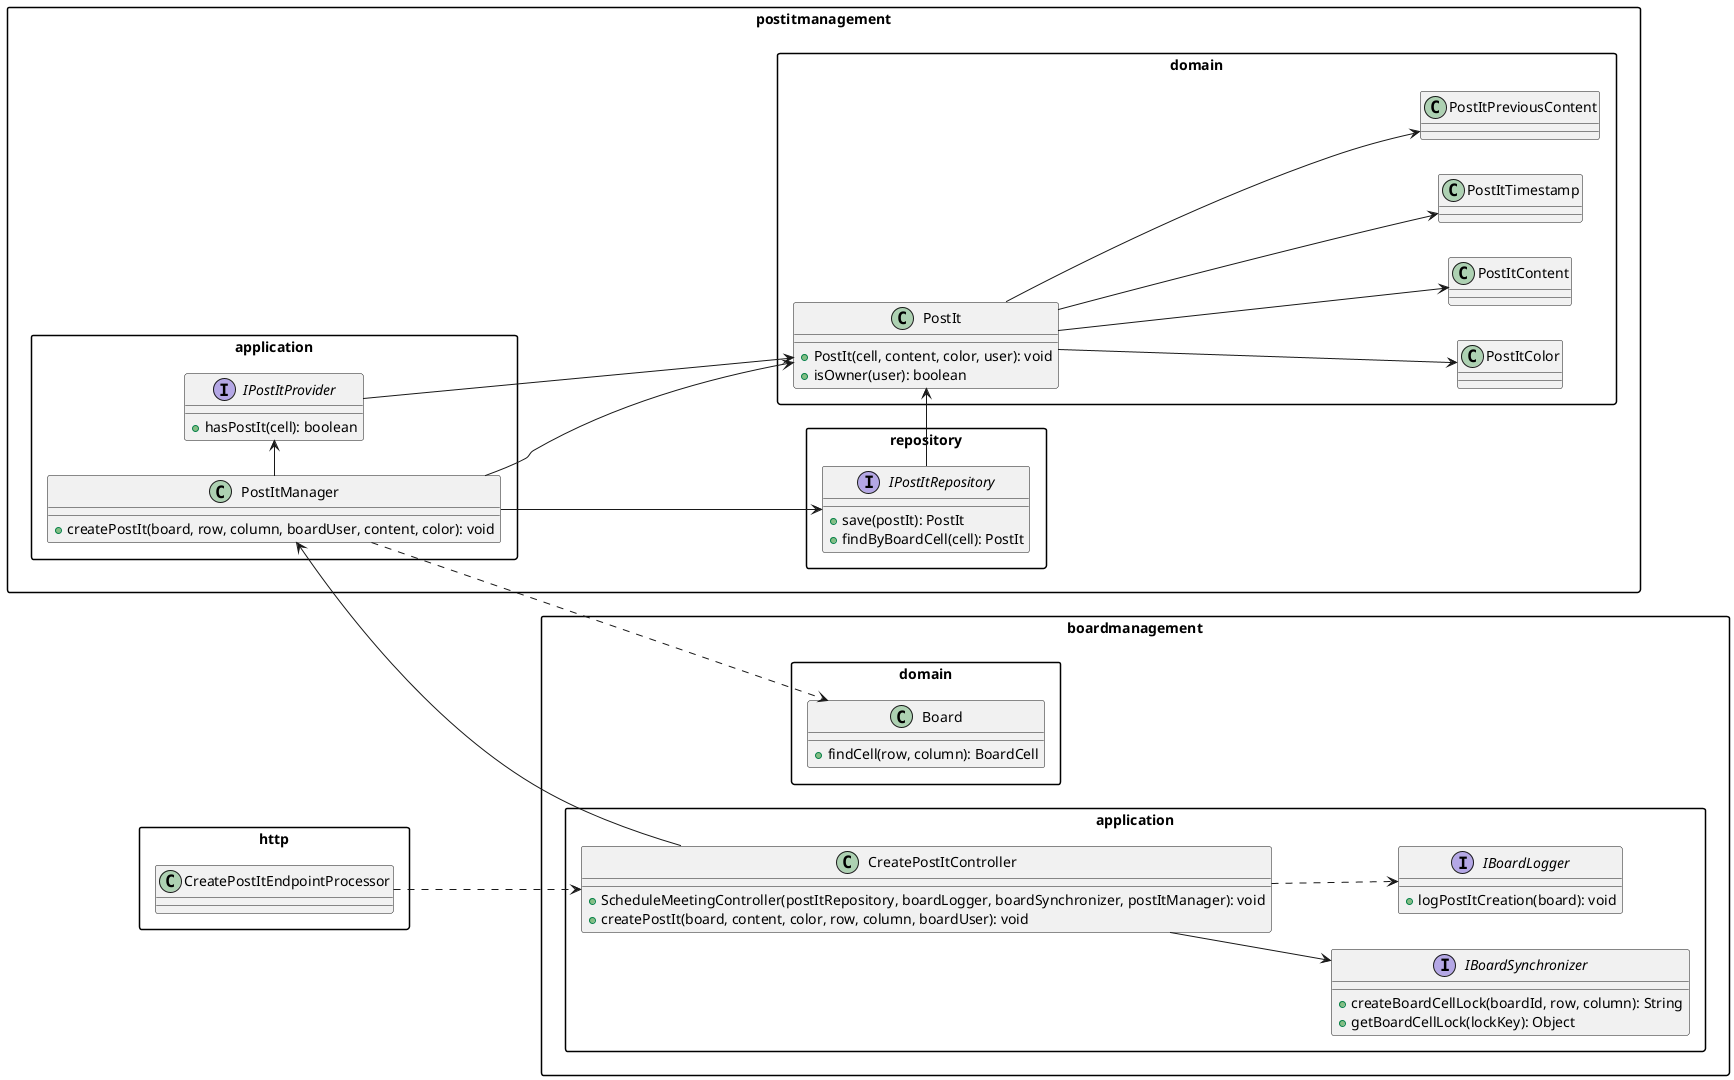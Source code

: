 @startuml

skinparam packageStyle rect
skinparam defaultFontName FG Virgil
skinparam shadowing false

left to right direction

package http {

    class CreatePostItEndpointProcessor {}

}

package boardmanagement {

    package application {

        class CreatePostItController {
            + ScheduleMeetingController(postItRepository, boardLogger, boardSynchronizer, postItManager): void
            + createPostIt(board, content, color, row, column, boardUser): void
        }

        interface IBoardSynchronizer {
            + createBoardCellLock(boardId, row, column): String
            + getBoardCellLock(lockKey): Object
        }

        interface IBoardLogger {
            + logPostItCreation(board): void
        }
    }

    package domain {

        class Board {
            + findCell(row, column): BoardCell
        }
    }

}

package postitmanagement {

    package application {

        class PostItManager {
            + createPostIt(board, row, column, boardUser, content, color): void
        }

        interface IPostItProvider {
            + hasPostIt(cell): boolean
        }

    }

    package domain {

        class PostIt {
            + PostIt(cell, content, color, user): void
            + isOwner(user): boolean
        }

        class PostItColor {
        }

        class PostItContent {
        }

        class PostItTimestamp {
        }

        class PostItPreviousContent {
        }
    }

    package repository {

        interface IPostItRepository {
            + save(postIt): PostIt
            + findByBoardCell(cell): PostIt
        }

    }


}

CreatePostItEndpointProcessor ..> CreatePostItController

CreatePostItController --> IBoardSynchronizer
CreatePostItController --> PostItManager
CreatePostItController ..> IBoardLogger

PostIt --> PostItColor
PostIt --> PostItContent
PostIt --> PostItTimestamp
PostIt --> PostItPreviousContent

PostItManager ..> Board
PostItManager --> PostIt
PostItManager -> IPostItProvider
PostItManager --> IPostItRepository

IPostItProvider --> PostIt

IPostItRepository -> PostIt

@enduml


